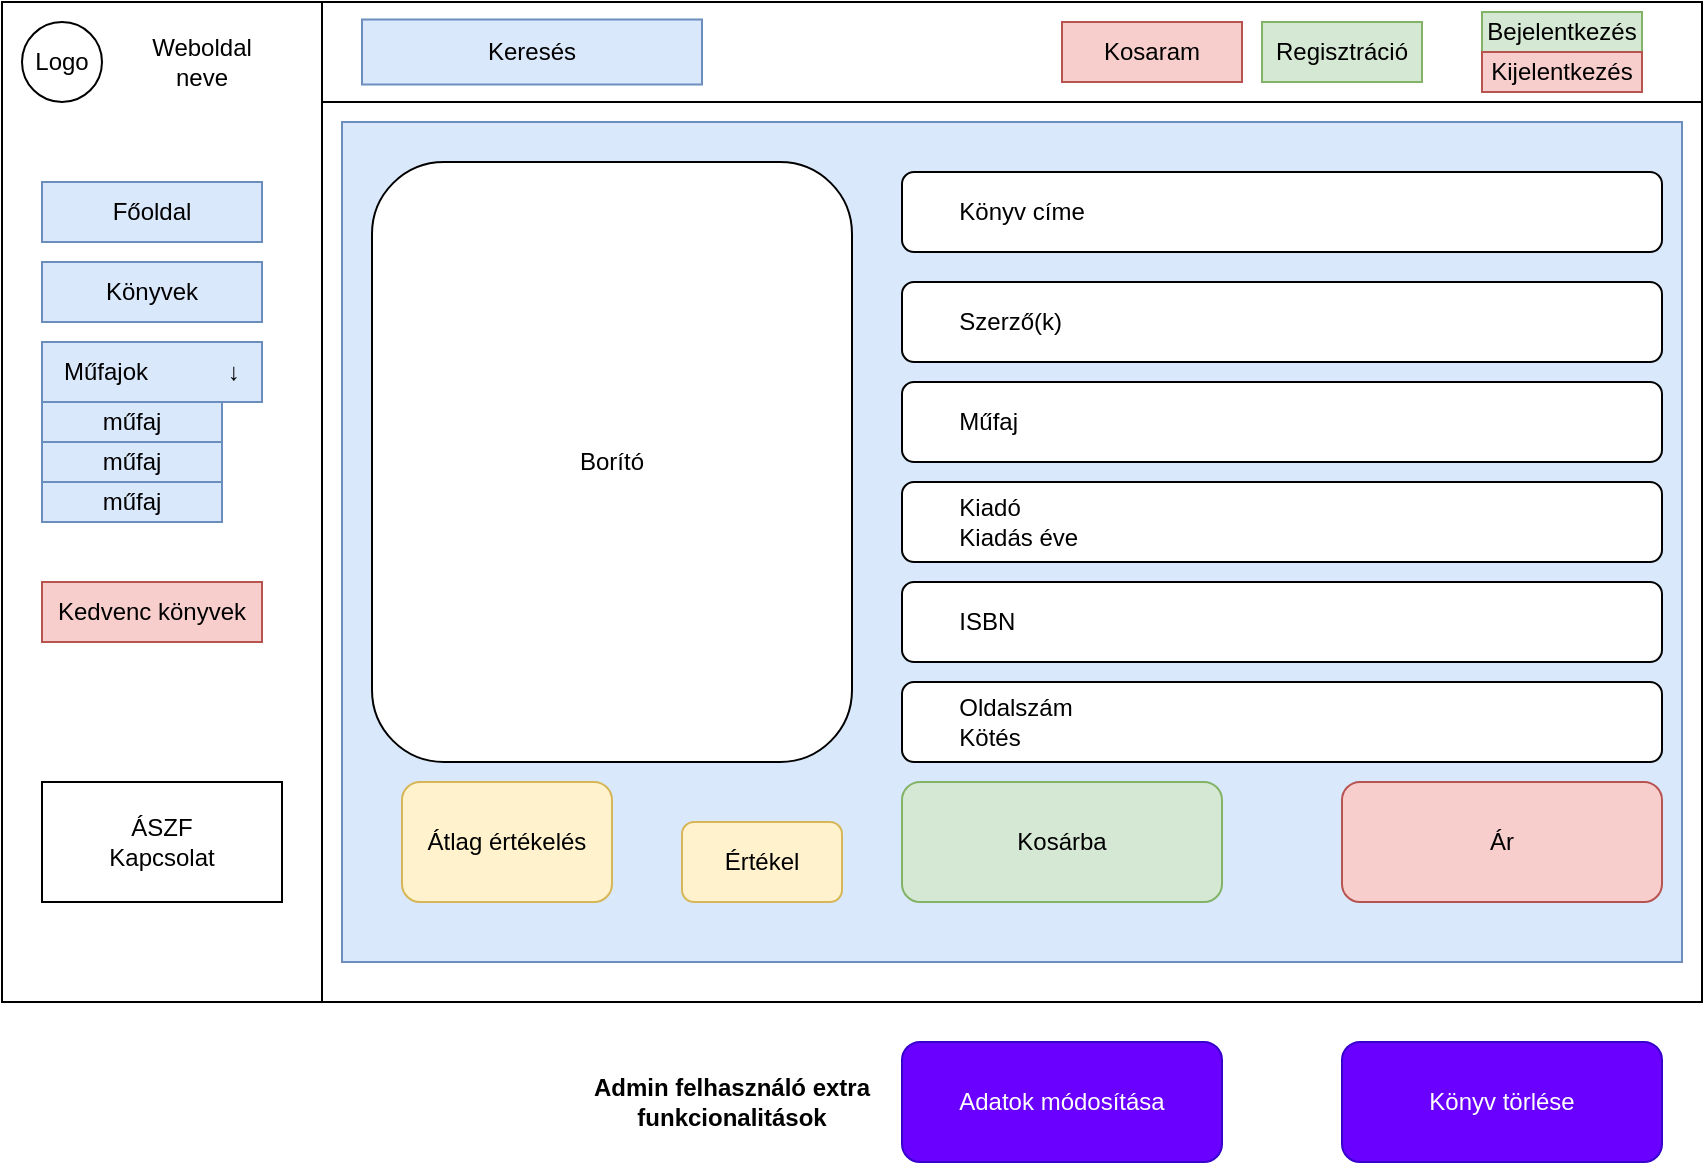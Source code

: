 <mxfile version="21.0.2" type="device"><diagram name="Page-1" id="gPzf0XgJ_BYSc8HyBmwQ"><mxGraphModel dx="1009" dy="550" grid="1" gridSize="10" guides="1" tooltips="1" connect="1" arrows="1" fold="1" page="1" pageScale="1" pageWidth="850" pageHeight="1100" math="0" shadow="0"><root><mxCell id="0"/><mxCell id="1" parent="0"/><mxCell id="kd2pAxx7efKfJdvjLM4A-1" value="" style="rounded=0;whiteSpace=wrap;html=1;" parent="1" vertex="1"><mxGeometry width="850" height="500" as="geometry"/></mxCell><mxCell id="kd2pAxx7efKfJdvjLM4A-115" value="" style="rounded=0;whiteSpace=wrap;html=1;fillColor=#dae8fc;strokeColor=#6c8ebf;" parent="1" vertex="1"><mxGeometry x="170" y="60" width="670" height="420" as="geometry"/></mxCell><mxCell id="kd2pAxx7efKfJdvjLM4A-2" value="" style="rounded=0;whiteSpace=wrap;html=1;" parent="1" vertex="1"><mxGeometry width="160" height="500" as="geometry"/></mxCell><mxCell id="kd2pAxx7efKfJdvjLM4A-3" value="" style="rounded=0;whiteSpace=wrap;html=1;" parent="1" vertex="1"><mxGeometry x="160" width="690" height="50" as="geometry"/></mxCell><mxCell id="kd2pAxx7efKfJdvjLM4A-4" value="Logo" style="ellipse;whiteSpace=wrap;html=1;" parent="1" vertex="1"><mxGeometry x="10" y="10" width="40" height="40" as="geometry"/></mxCell><mxCell id="kd2pAxx7efKfJdvjLM4A-6" value="Weboldal neve" style="text;html=1;strokeColor=none;fillColor=none;align=center;verticalAlign=middle;whiteSpace=wrap;rounded=0;" parent="1" vertex="1"><mxGeometry x="60" y="15" width="80" height="30" as="geometry"/></mxCell><mxCell id="kd2pAxx7efKfJdvjLM4A-7" value="Főoldal" style="text;html=1;strokeColor=#6c8ebf;fillColor=#dae8fc;align=center;verticalAlign=middle;whiteSpace=wrap;rounded=0;" parent="1" vertex="1"><mxGeometry x="20" y="90" width="110" height="30" as="geometry"/></mxCell><mxCell id="kd2pAxx7efKfJdvjLM4A-8" value="Könyvek" style="text;html=1;strokeColor=#6c8ebf;fillColor=#dae8fc;align=center;verticalAlign=middle;whiteSpace=wrap;rounded=0;" parent="1" vertex="1"><mxGeometry x="20" y="130" width="110" height="30" as="geometry"/></mxCell><mxCell id="kd2pAxx7efKfJdvjLM4A-9" value="Műfajok&amp;nbsp; &amp;nbsp; &amp;nbsp; &amp;nbsp; &amp;nbsp; &amp;nbsp;&amp;nbsp;↓" style="text;html=1;strokeColor=#6c8ebf;fillColor=#dae8fc;align=center;verticalAlign=middle;whiteSpace=wrap;rounded=0;" parent="1" vertex="1"><mxGeometry x="20" y="170" width="110" height="30" as="geometry"/></mxCell><mxCell id="kd2pAxx7efKfJdvjLM4A-10" value="Kedvenc könyvek" style="rounded=0;whiteSpace=wrap;html=1;fillColor=#f8cecc;strokeColor=#b85450;" parent="1" vertex="1"><mxGeometry x="20" y="290" width="110" height="30" as="geometry"/></mxCell><mxCell id="kd2pAxx7efKfJdvjLM4A-13" value="Regisztráció" style="text;html=1;strokeColor=#82b366;fillColor=#d5e8d4;align=center;verticalAlign=middle;whiteSpace=wrap;rounded=0;" parent="1" vertex="1"><mxGeometry x="630" y="10" width="80" height="30" as="geometry"/></mxCell><mxCell id="kd2pAxx7efKfJdvjLM4A-14" value="Bejelentkezés" style="text;html=1;strokeColor=#82b366;fillColor=#d5e8d4;align=center;verticalAlign=middle;whiteSpace=wrap;rounded=0;" parent="1" vertex="1"><mxGeometry x="740" y="5" width="80" height="20" as="geometry"/></mxCell><mxCell id="kd2pAxx7efKfJdvjLM4A-15" value="Kijelentkezés" style="text;html=1;strokeColor=#b85450;fillColor=#f8cecc;align=center;verticalAlign=middle;whiteSpace=wrap;rounded=0;" parent="1" vertex="1"><mxGeometry x="740" y="25" width="80" height="20" as="geometry"/></mxCell><mxCell id="kd2pAxx7efKfJdvjLM4A-16" value="ÁSZF&lt;br&gt;Kapcsolat" style="rounded=0;whiteSpace=wrap;html=1;" parent="1" vertex="1"><mxGeometry x="20" y="390" width="120" height="60" as="geometry"/></mxCell><mxCell id="kd2pAxx7efKfJdvjLM4A-17" value="Keresés" style="rounded=0;whiteSpace=wrap;html=1;fillColor=#dae8fc;strokeColor=#6c8ebf;" parent="1" vertex="1"><mxGeometry x="180" y="8.75" width="170" height="32.5" as="geometry"/></mxCell><mxCell id="kd2pAxx7efKfJdvjLM4A-86" value="Kosaram" style="rounded=0;whiteSpace=wrap;html=1;fillColor=#f8cecc;strokeColor=#b85450;" parent="1" vertex="1"><mxGeometry x="530" y="10" width="90" height="30" as="geometry"/></mxCell><mxCell id="kd2pAxx7efKfJdvjLM4A-87" value="műfaj" style="rounded=0;whiteSpace=wrap;html=1;fillColor=#dae8fc;strokeColor=#6c8ebf;" parent="1" vertex="1"><mxGeometry x="20" y="200" width="90" height="20" as="geometry"/></mxCell><mxCell id="kd2pAxx7efKfJdvjLM4A-88" value="műfaj" style="rounded=0;whiteSpace=wrap;html=1;fillColor=#dae8fc;strokeColor=#6c8ebf;" parent="1" vertex="1"><mxGeometry x="20" y="220" width="90" height="20" as="geometry"/></mxCell><mxCell id="kd2pAxx7efKfJdvjLM4A-89" value="műfaj" style="rounded=0;whiteSpace=wrap;html=1;fillColor=#dae8fc;strokeColor=#6c8ebf;" parent="1" vertex="1"><mxGeometry x="20" y="240" width="90" height="20" as="geometry"/></mxCell><mxCell id="kd2pAxx7efKfJdvjLM4A-98" value="&lt;span style=&quot;white-space: pre;&quot;&gt;&#9;&lt;/span&gt;Könyv címe" style="rounded=1;whiteSpace=wrap;html=1;align=left;" parent="1" vertex="1"><mxGeometry x="450" y="85" width="380" height="40" as="geometry"/></mxCell><mxCell id="kd2pAxx7efKfJdvjLM4A-116" value="Borító" style="rounded=1;whiteSpace=wrap;html=1;" parent="1" vertex="1"><mxGeometry x="185" y="80" width="240" height="300" as="geometry"/></mxCell><mxCell id="kd2pAxx7efKfJdvjLM4A-117" value="&lt;span style=&quot;white-space: pre;&quot;&gt;&#9;&lt;/span&gt;Szerző(k)" style="rounded=1;whiteSpace=wrap;html=1;align=left;" parent="1" vertex="1"><mxGeometry x="450" y="140" width="380" height="40" as="geometry"/></mxCell><mxCell id="kd2pAxx7efKfJdvjLM4A-118" value="&lt;span style=&quot;white-space: pre;&quot;&gt;&#9;&lt;/span&gt;Műfaj" style="rounded=1;whiteSpace=wrap;html=1;align=left;" parent="1" vertex="1"><mxGeometry x="450" y="190" width="380" height="40" as="geometry"/></mxCell><mxCell id="kd2pAxx7efKfJdvjLM4A-119" value="&amp;nbsp;&lt;span style=&quot;white-space: pre;&quot;&gt;&#9;&lt;/span&gt;Kiadó&lt;br&gt;&lt;span style=&quot;white-space: pre;&quot;&gt;&#9;&lt;/span&gt;Kiadás éve" style="rounded=1;whiteSpace=wrap;html=1;align=left;" parent="1" vertex="1"><mxGeometry x="450" y="240" width="380" height="40" as="geometry"/></mxCell><mxCell id="kd2pAxx7efKfJdvjLM4A-120" value="&lt;span style=&quot;white-space: pre;&quot;&gt;&#9;&lt;/span&gt;ISBN" style="rounded=1;whiteSpace=wrap;html=1;align=left;" parent="1" vertex="1"><mxGeometry x="450" y="290" width="380" height="40" as="geometry"/></mxCell><mxCell id="kd2pAxx7efKfJdvjLM4A-121" value="&amp;nbsp;&lt;span style=&quot;white-space: pre;&quot;&gt;&#9;&lt;/span&gt;Oldalszám&lt;br&gt;&lt;span style=&quot;white-space: pre;&quot;&gt;&#9;&lt;/span&gt;Kötés" style="rounded=1;whiteSpace=wrap;html=1;align=left;" parent="1" vertex="1"><mxGeometry x="450" y="340" width="380" height="40" as="geometry"/></mxCell><mxCell id="kd2pAxx7efKfJdvjLM4A-122" value="Átlag értékelés" style="rounded=1;whiteSpace=wrap;html=1;fillColor=#fff2cc;strokeColor=#d6b656;" parent="1" vertex="1"><mxGeometry x="200" y="390" width="105" height="60" as="geometry"/></mxCell><mxCell id="kd2pAxx7efKfJdvjLM4A-123" value="Ár" style="rounded=1;whiteSpace=wrap;html=1;fillColor=#f8cecc;strokeColor=#b85450;" parent="1" vertex="1"><mxGeometry x="670" y="390" width="160" height="60" as="geometry"/></mxCell><mxCell id="kd2pAxx7efKfJdvjLM4A-125" value="Értékel" style="rounded=1;whiteSpace=wrap;html=1;fillColor=#fff2cc;strokeColor=#d6b656;" parent="1" vertex="1"><mxGeometry x="340" y="410" width="80" height="40" as="geometry"/></mxCell><mxCell id="kd2pAxx7efKfJdvjLM4A-127" value="Kosárba" style="rounded=1;whiteSpace=wrap;html=1;fillColor=#d5e8d4;strokeColor=#82b366;" parent="1" vertex="1"><mxGeometry x="450" y="390" width="160" height="60" as="geometry"/></mxCell><mxCell id="2TakNNg6qNNriQGi-5LJ-1" value="Adatok módosítása" style="rounded=1;whiteSpace=wrap;html=1;fillColor=#6a00ff;fontColor=#ffffff;strokeColor=#3700CC;" vertex="1" parent="1"><mxGeometry x="450" y="520" width="160" height="60" as="geometry"/></mxCell><mxCell id="2TakNNg6qNNriQGi-5LJ-2" value="Könyv törlése" style="rounded=1;whiteSpace=wrap;html=1;fillColor=#6a00ff;fontColor=#ffffff;strokeColor=#3700CC;" vertex="1" parent="1"><mxGeometry x="670" y="520" width="160" height="60" as="geometry"/></mxCell><mxCell id="2TakNNg6qNNriQGi-5LJ-3" value="Admin felhasználó extra funkcionalitások" style="text;html=1;strokeColor=none;fillColor=none;align=center;verticalAlign=middle;whiteSpace=wrap;rounded=0;fontStyle=1" vertex="1" parent="1"><mxGeometry x="290" y="535" width="150" height="30" as="geometry"/></mxCell></root></mxGraphModel></diagram></mxfile>
